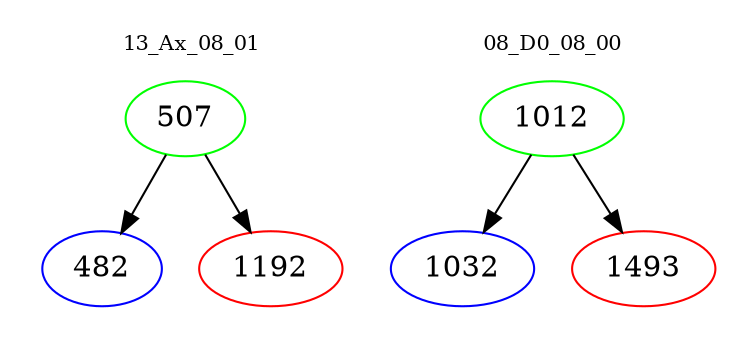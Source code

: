 digraph{
subgraph cluster_0 {
color = white
label = "13_Ax_08_01";
fontsize=10;
T0_507 [label="507", color="green"]
T0_507 -> T0_482 [color="black"]
T0_482 [label="482", color="blue"]
T0_507 -> T0_1192 [color="black"]
T0_1192 [label="1192", color="red"]
}
subgraph cluster_1 {
color = white
label = "08_D0_08_00";
fontsize=10;
T1_1012 [label="1012", color="green"]
T1_1012 -> T1_1032 [color="black"]
T1_1032 [label="1032", color="blue"]
T1_1012 -> T1_1493 [color="black"]
T1_1493 [label="1493", color="red"]
}
}

